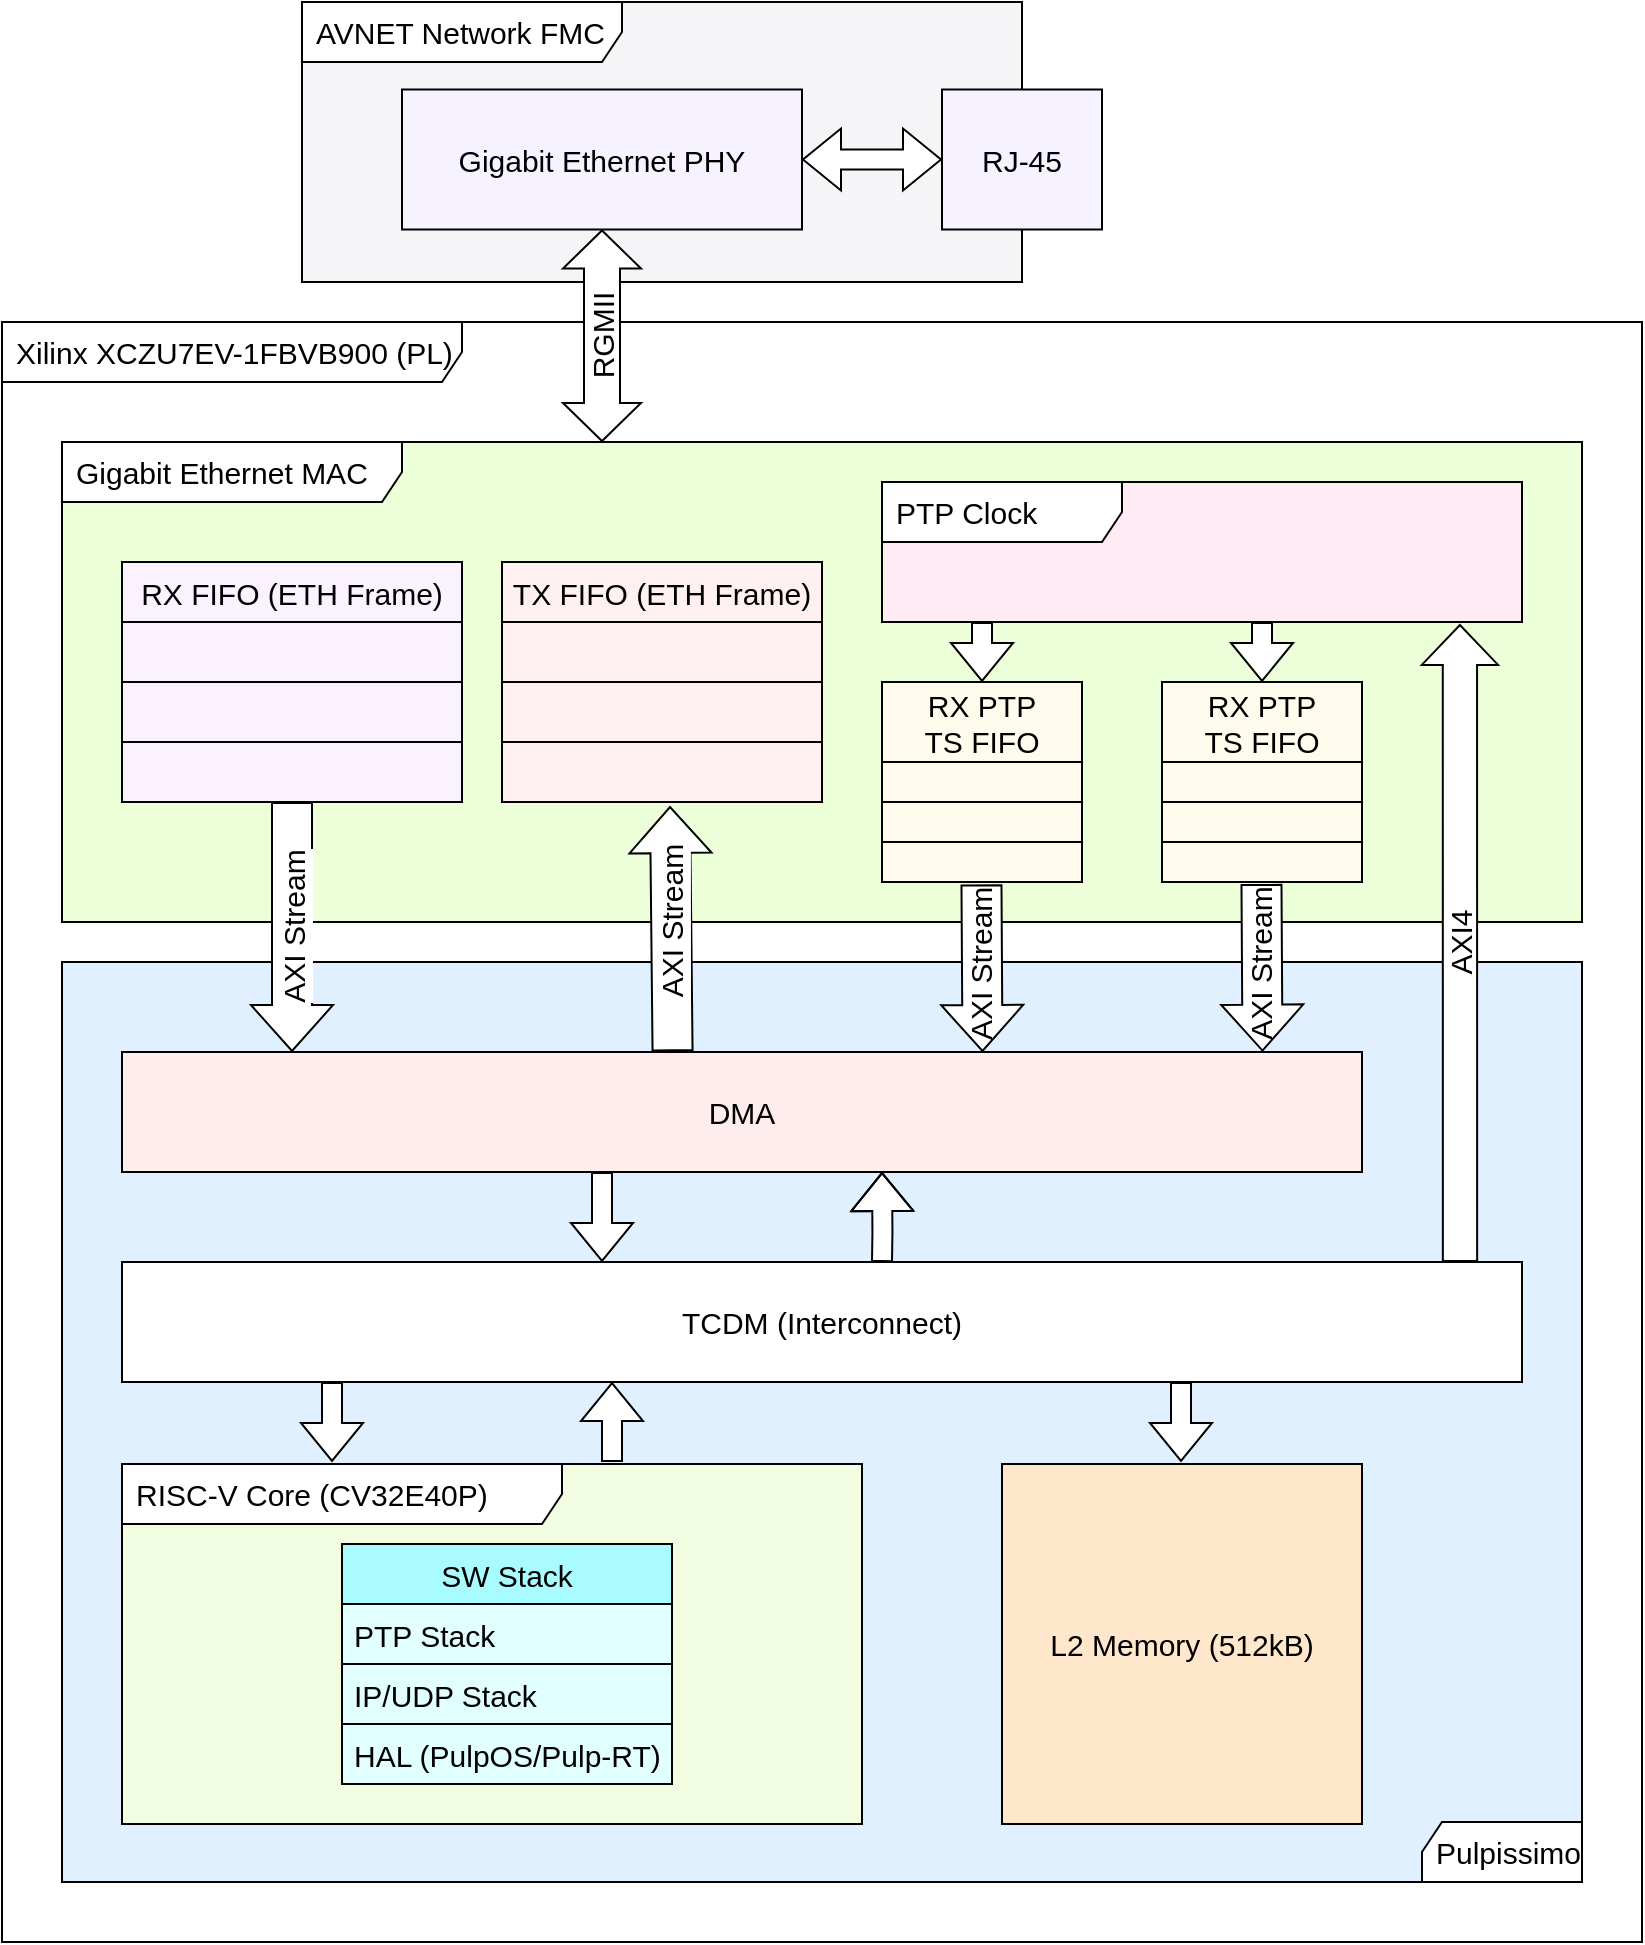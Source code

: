 <mxfile version="18.0.2" type="github">
  <diagram id="mLPpQYJzLz1xqzUndZVS" name="Page-1">
    <mxGraphModel dx="1673" dy="885" grid="1" gridSize="10" guides="1" tooltips="1" connect="1" arrows="1" fold="1" page="1" pageScale="1" pageWidth="827" pageHeight="1169" math="0" shadow="0">
      <root>
        <mxCell id="0" />
        <mxCell id="1" parent="0" />
        <mxCell id="8U_8XwLauRsZ4ZYQqi3w-3" value="Xilinx XCZU7EV-1FBVB900 (PL)" style="shape=umlFrame;whiteSpace=wrap;html=1;width=230;height=30;boundedLbl=1;verticalAlign=middle;align=left;spacingLeft=5;fillColor=default;swimlaneFillColor=#ffffff;fontSize=15;" parent="1" vertex="1">
          <mxGeometry x="50" y="220" width="820" height="810" as="geometry" />
        </mxCell>
        <mxCell id="9wRkoVYpAe7Pgj8xl5cS-29" value="Pulpissimo" style="shape=umlFrame;whiteSpace=wrap;html=1;width=80;height=30;boundedLbl=1;verticalAlign=middle;align=left;spacingLeft=5;fillColor=#FFFFFF;swimlaneFillColor=#E0F0FF;direction=west;fontSize=15;" parent="1" vertex="1">
          <mxGeometry x="80" y="540" width="760" height="460" as="geometry" />
        </mxCell>
        <mxCell id="8U_8XwLauRsZ4ZYQqi3w-2" value="&lt;div style=&quot;font-size: 15px;&quot;&gt;Gigabit Ethernet MAC&lt;/div&gt;" style="shape=umlFrame;whiteSpace=wrap;html=1;width=170;height=30;boundedLbl=1;verticalAlign=middle;align=left;spacingLeft=5;fillColor=#FFFFFF;swimlaneFillColor=#ECFFD9;fontSize=15;" parent="1" vertex="1">
          <mxGeometry x="80" y="280" width="760" height="240" as="geometry" />
        </mxCell>
        <mxCell id="9wRkoVYpAe7Pgj8xl5cS-7" value="" style="group;fillColor=none;fontSize=15;" parent="1" vertex="1" connectable="0">
          <mxGeometry x="200" y="60" width="400" height="140" as="geometry" />
        </mxCell>
        <mxCell id="9wRkoVYpAe7Pgj8xl5cS-1" value="AVNET Network FMC" style="shape=umlFrame;whiteSpace=wrap;html=1;width=160;height=30;boundedLbl=1;verticalAlign=middle;align=left;spacingLeft=5;fillColor=#FFFFFF;swimlaneFillColor=#F5F4F7;fontSize=15;" parent="9wRkoVYpAe7Pgj8xl5cS-7" vertex="1">
          <mxGeometry width="360" height="140" as="geometry" />
        </mxCell>
        <mxCell id="9wRkoVYpAe7Pgj8xl5cS-3" value="&lt;span style=&quot;font-size: 15px;&quot;&gt;RJ-45&lt;/span&gt;" style="rounded=0;whiteSpace=wrap;html=1;labelBackgroundColor=none;fillColor=#F7F2FF;fontSize=15;" parent="9wRkoVYpAe7Pgj8xl5cS-7" vertex="1">
          <mxGeometry x="320" y="43.75" width="80" height="70" as="geometry" />
        </mxCell>
        <mxCell id="9wRkoVYpAe7Pgj8xl5cS-4" value="Gigabit Ethernet PHY" style="rounded=0;whiteSpace=wrap;html=1;labelBackgroundColor=none;fillColor=#F7F2FF;fontSize=15;" parent="9wRkoVYpAe7Pgj8xl5cS-7" vertex="1">
          <mxGeometry x="50" y="43.75" width="200" height="70" as="geometry" />
        </mxCell>
        <mxCell id="9wRkoVYpAe7Pgj8xl5cS-6" value="" style="shape=flexArrow;endArrow=classic;startArrow=classic;html=1;rounded=0;fontColor=none;entryX=0;entryY=0.5;entryDx=0;entryDy=0;exitX=1;exitY=0.5;exitDx=0;exitDy=0;fillColor=default;fontSize=15;" parent="9wRkoVYpAe7Pgj8xl5cS-7" source="9wRkoVYpAe7Pgj8xl5cS-4" target="9wRkoVYpAe7Pgj8xl5cS-3" edge="1">
          <mxGeometry width="100" height="100" relative="1" as="geometry">
            <mxPoint x="200" y="131.25" as="sourcePoint" />
            <mxPoint x="300" y="43.75" as="targetPoint" />
          </mxGeometry>
        </mxCell>
        <mxCell id="9wRkoVYpAe7Pgj8xl5cS-8" value="RGMII" style="shape=flexArrow;endArrow=classic;startArrow=classic;html=1;rounded=0;fontColor=none;entryX=0.5;entryY=1;entryDx=0;entryDy=0;width=18;fillColor=#FFFFFF;labelBackgroundColor=none;horizontal=0;startSize=6;fontSize=15;" parent="1" target="9wRkoVYpAe7Pgj8xl5cS-4" edge="1">
          <mxGeometry width="100" height="100" relative="1" as="geometry">
            <mxPoint x="350" y="280" as="sourcePoint" />
            <mxPoint x="690" y="390" as="targetPoint" />
          </mxGeometry>
        </mxCell>
        <mxCell id="9wRkoVYpAe7Pgj8xl5cS-9" value="TX FIFO (ETH Frame)" style="swimlane;fontStyle=0;childLayout=stackLayout;horizontal=1;startSize=30;horizontalStack=0;resizeParent=1;resizeParentMax=0;resizeLast=0;collapsible=1;marginBottom=0;labelBackgroundColor=none;fontColor=none;fillColor=#FFF0F1;fontSize=15;" parent="1" vertex="1">
          <mxGeometry x="300" y="340" width="160" height="120" as="geometry" />
        </mxCell>
        <mxCell id="9wRkoVYpAe7Pgj8xl5cS-10" value="  " style="text;strokeColor=default;fillColor=#FFF0F1;align=left;verticalAlign=middle;spacingLeft=4;spacingRight=4;overflow=hidden;points=[[0,0.5],[1,0.5]];portConstraint=eastwest;rotatable=0;labelBackgroundColor=none;fontColor=none;labelBorderColor=none;fontSize=15;" parent="9wRkoVYpAe7Pgj8xl5cS-9" vertex="1">
          <mxGeometry y="30" width="160" height="30" as="geometry" />
        </mxCell>
        <mxCell id="9wRkoVYpAe7Pgj8xl5cS-11" value=" " style="text;strokeColor=default;fillColor=#FFF0F1;align=left;verticalAlign=middle;spacingLeft=4;spacingRight=4;overflow=hidden;points=[[0,0.5],[1,0.5]];portConstraint=eastwest;rotatable=0;labelBackgroundColor=none;fontColor=none;fontSize=15;" parent="9wRkoVYpAe7Pgj8xl5cS-9" vertex="1">
          <mxGeometry y="60" width="160" height="30" as="geometry" />
        </mxCell>
        <mxCell id="9wRkoVYpAe7Pgj8xl5cS-12" value=" " style="text;strokeColor=default;fillColor=#FFF0F1;align=left;verticalAlign=middle;spacingLeft=4;spacingRight=4;overflow=hidden;points=[[0,0.5],[1,0.5]];portConstraint=eastwest;rotatable=0;labelBackgroundColor=none;fontColor=none;fontSize=15;" parent="9wRkoVYpAe7Pgj8xl5cS-9" vertex="1">
          <mxGeometry y="90" width="160" height="30" as="geometry" />
        </mxCell>
        <mxCell id="9wRkoVYpAe7Pgj8xl5cS-14" value="RX FIFO (ETH Frame)" style="swimlane;fontStyle=0;childLayout=stackLayout;horizontal=1;startSize=30;horizontalStack=0;resizeParent=1;resizeParentMax=0;resizeLast=0;collapsible=1;marginBottom=0;labelBackgroundColor=none;fontColor=none;fillColor=#FAF2FF;fontSize=15;" parent="1" vertex="1">
          <mxGeometry x="110" y="340" width="170" height="120" as="geometry" />
        </mxCell>
        <mxCell id="9wRkoVYpAe7Pgj8xl5cS-15" value="  " style="text;strokeColor=default;fillColor=#FAF2FF;align=left;verticalAlign=middle;spacingLeft=4;spacingRight=4;overflow=hidden;points=[[0,0.5],[1,0.5]];portConstraint=eastwest;rotatable=0;labelBackgroundColor=none;fontColor=none;labelBorderColor=none;fontSize=15;" parent="9wRkoVYpAe7Pgj8xl5cS-14" vertex="1">
          <mxGeometry y="30" width="170" height="30" as="geometry" />
        </mxCell>
        <mxCell id="9wRkoVYpAe7Pgj8xl5cS-16" value=" " style="text;strokeColor=default;fillColor=#FAF2FF;align=left;verticalAlign=middle;spacingLeft=4;spacingRight=4;overflow=hidden;points=[[0,0.5],[1,0.5]];portConstraint=eastwest;rotatable=0;labelBackgroundColor=none;fontColor=none;fontSize=15;" parent="9wRkoVYpAe7Pgj8xl5cS-14" vertex="1">
          <mxGeometry y="60" width="170" height="30" as="geometry" />
        </mxCell>
        <mxCell id="9wRkoVYpAe7Pgj8xl5cS-17" value=" " style="text;strokeColor=default;fillColor=#FAF2FF;align=left;verticalAlign=middle;spacingLeft=4;spacingRight=4;overflow=hidden;points=[[0,0.5],[1,0.5]];portConstraint=eastwest;rotatable=0;labelBackgroundColor=none;fontColor=none;fontSize=15;" parent="9wRkoVYpAe7Pgj8xl5cS-14" vertex="1">
          <mxGeometry y="90" width="170" height="30" as="geometry" />
        </mxCell>
        <mxCell id="9wRkoVYpAe7Pgj8xl5cS-18" value="RX PTP &#xa;TS FIFO" style="swimlane;fontStyle=0;childLayout=stackLayout;horizontal=1;startSize=40;horizontalStack=0;resizeParent=1;resizeParentMax=0;resizeLast=0;collapsible=1;marginBottom=0;labelBackgroundColor=none;fontColor=none;fillColor=#FFFBED;fontSize=15;" parent="1" vertex="1">
          <mxGeometry x="490" y="400" width="100" height="100" as="geometry" />
        </mxCell>
        <mxCell id="9wRkoVYpAe7Pgj8xl5cS-19" value="  " style="text;strokeColor=default;fillColor=#FFFBED;align=left;verticalAlign=middle;spacingLeft=4;spacingRight=4;overflow=hidden;points=[[0,0.5],[1,0.5]];portConstraint=eastwest;rotatable=0;labelBackgroundColor=none;fontColor=none;labelBorderColor=none;fontSize=15;" parent="9wRkoVYpAe7Pgj8xl5cS-18" vertex="1">
          <mxGeometry y="40" width="100" height="20" as="geometry" />
        </mxCell>
        <mxCell id="9wRkoVYpAe7Pgj8xl5cS-20" value=" " style="text;strokeColor=default;fillColor=#FFFBED;align=left;verticalAlign=middle;spacingLeft=4;spacingRight=4;overflow=hidden;points=[[0,0.5],[1,0.5]];portConstraint=eastwest;rotatable=0;labelBackgroundColor=none;fontColor=none;fontSize=15;" parent="9wRkoVYpAe7Pgj8xl5cS-18" vertex="1">
          <mxGeometry y="60" width="100" height="20" as="geometry" />
        </mxCell>
        <mxCell id="9wRkoVYpAe7Pgj8xl5cS-21" value=" " style="text;strokeColor=default;fillColor=#FFFBED;align=left;verticalAlign=middle;spacingLeft=4;spacingRight=4;overflow=hidden;points=[[0,0.5],[1,0.5]];portConstraint=eastwest;rotatable=0;labelBackgroundColor=none;fontColor=none;fontSize=15;" parent="9wRkoVYpAe7Pgj8xl5cS-18" vertex="1">
          <mxGeometry y="80" width="100" height="20" as="geometry" />
        </mxCell>
        <mxCell id="9wRkoVYpAe7Pgj8xl5cS-26" value="PTP Clock" style="shape=umlFrame;whiteSpace=wrap;html=1;width=120;height=30;boundedLbl=1;verticalAlign=middle;align=left;spacingLeft=5;fillColor=#FFFFFF;swimlaneFillColor=#FFEBF4;fontSize=15;" parent="1" vertex="1">
          <mxGeometry x="490" y="300" width="320" height="70" as="geometry" />
        </mxCell>
        <mxCell id="9wRkoVYpAe7Pgj8xl5cS-30" value="DMA" style="rounded=0;whiteSpace=wrap;html=1;glass=0;labelBackgroundColor=none;labelBorderColor=none;fontColor=none;strokeColor=default;fillColor=#FFEDED;fontSize=15;" parent="1" vertex="1">
          <mxGeometry x="110" y="585" width="620" height="60" as="geometry" />
        </mxCell>
        <mxCell id="9wRkoVYpAe7Pgj8xl5cS-32" value="AXI Stream" style="shape=flexArrow;endArrow=classic;html=1;rounded=0;labelBackgroundColor=default;fontColor=none;fillColor=#FFFFFF;orthogonal=1;horizontal=0;width=20;endSize=7.33;fontSize=15;" parent="1" source="9wRkoVYpAe7Pgj8xl5cS-17" target="9wRkoVYpAe7Pgj8xl5cS-30" edge="1">
          <mxGeometry width="50" height="50" relative="1" as="geometry">
            <mxPoint x="360" y="600" as="sourcePoint" />
            <mxPoint x="165" y="560" as="targetPoint" />
          </mxGeometry>
        </mxCell>
        <mxCell id="9wRkoVYpAe7Pgj8xl5cS-37" value="TCDM (Interconnect)" style="rounded=0;whiteSpace=wrap;html=1;glass=0;labelBackgroundColor=none;labelBorderColor=none;fontColor=none;strokeColor=default;fillColor=#FFFFFF;fontSize=15;" parent="1" vertex="1">
          <mxGeometry x="110" y="690" width="700" height="60" as="geometry" />
        </mxCell>
        <mxCell id="9wRkoVYpAe7Pgj8xl5cS-38" value="L2 Memory (512kB)" style="whiteSpace=wrap;html=1;aspect=fixed;glass=0;labelBackgroundColor=none;labelBorderColor=none;fontColor=none;strokeColor=default;fillColor=#FFE7CC;gradientColor=none;fontSize=15;" parent="1" vertex="1">
          <mxGeometry x="550" y="791" width="180" height="180" as="geometry" />
        </mxCell>
        <mxCell id="9wRkoVYpAe7Pgj8xl5cS-39" value="" style="shape=flexArrow;endArrow=classic;html=1;rounded=0;labelBackgroundColor=none;fontColor=none;fillColor=#FFFFFF;orthogonal=1;fontSize=15;" parent="1" edge="1">
          <mxGeometry width="50" height="50" relative="1" as="geometry">
            <mxPoint x="350" y="645" as="sourcePoint" />
            <mxPoint x="350" y="690" as="targetPoint" />
          </mxGeometry>
        </mxCell>
        <mxCell id="9wRkoVYpAe7Pgj8xl5cS-40" value="" style="shape=flexArrow;endArrow=classic;html=1;rounded=0;labelBackgroundColor=none;fontColor=none;fillColor=#FFFFFF;entryX=0.569;entryY=1;entryDx=0;entryDy=0;entryPerimeter=0;fontSize=15;" parent="1" edge="1">
          <mxGeometry width="50" height="50" relative="1" as="geometry">
            <mxPoint x="490" y="690" as="sourcePoint" />
            <mxPoint x="490" y="645" as="targetPoint" />
            <Array as="points">
              <mxPoint x="490.22" y="675" />
            </Array>
          </mxGeometry>
        </mxCell>
        <mxCell id="9wRkoVYpAe7Pgj8xl5cS-44" value="RISC-V Core (CV32E40P)" style="shape=umlFrame;whiteSpace=wrap;html=1;width=220;height=30;boundedLbl=1;verticalAlign=middle;align=left;spacingLeft=5;fillColor=#FFFFFF;swimlaneFillColor=#F1FCE1;direction=east;fontSize=15;" parent="1" vertex="1">
          <mxGeometry x="110" y="791" width="370" height="180" as="geometry" />
        </mxCell>
        <mxCell id="9wRkoVYpAe7Pgj8xl5cS-49" value="RX PTP &#xa;TS FIFO" style="swimlane;fontStyle=0;childLayout=stackLayout;horizontal=1;startSize=40;horizontalStack=0;resizeParent=1;resizeParentMax=0;resizeLast=0;collapsible=1;marginBottom=0;labelBackgroundColor=none;fontColor=none;fillColor=#FFFBED;fontSize=15;" parent="1" vertex="1">
          <mxGeometry x="630" y="400" width="100" height="100" as="geometry" />
        </mxCell>
        <mxCell id="9wRkoVYpAe7Pgj8xl5cS-50" value="  " style="text;strokeColor=default;fillColor=#FFFBED;align=left;verticalAlign=middle;spacingLeft=4;spacingRight=4;overflow=hidden;points=[[0,0.5],[1,0.5]];portConstraint=eastwest;rotatable=0;labelBackgroundColor=none;fontColor=none;labelBorderColor=none;fontSize=15;" parent="9wRkoVYpAe7Pgj8xl5cS-49" vertex="1">
          <mxGeometry y="40" width="100" height="20" as="geometry" />
        </mxCell>
        <mxCell id="9wRkoVYpAe7Pgj8xl5cS-51" value=" " style="text;strokeColor=default;fillColor=#FFFBED;align=left;verticalAlign=middle;spacingLeft=4;spacingRight=4;overflow=hidden;points=[[0,0.5],[1,0.5]];portConstraint=eastwest;rotatable=0;labelBackgroundColor=none;fontColor=none;fontSize=15;" parent="9wRkoVYpAe7Pgj8xl5cS-49" vertex="1">
          <mxGeometry y="60" width="100" height="20" as="geometry" />
        </mxCell>
        <mxCell id="9wRkoVYpAe7Pgj8xl5cS-52" value=" " style="text;strokeColor=default;fillColor=#FFFBED;align=left;verticalAlign=middle;spacingLeft=4;spacingRight=4;overflow=hidden;points=[[0,0.5],[1,0.5]];portConstraint=eastwest;rotatable=0;labelBackgroundColor=none;fontColor=none;fontSize=15;" parent="9wRkoVYpAe7Pgj8xl5cS-49" vertex="1">
          <mxGeometry y="80" width="100" height="20" as="geometry" />
        </mxCell>
        <mxCell id="NilRoUXq7cAJDMya43DC-1" value="AXI Stream" style="shape=flexArrow;endArrow=classic;html=1;rounded=0;labelBackgroundColor=none;fontColor=none;fillColor=#FFFFFF;orthogonal=1;horizontal=0;width=20;endSize=7.33;fontSize=15;exitX=0.51;exitY=1;exitDx=0;exitDy=0;exitPerimeter=0;entryX=0.696;entryY=-0.02;entryDx=0;entryDy=0;entryPerimeter=0;" parent="9wRkoVYpAe7Pgj8xl5cS-49" edge="1">
          <mxGeometry x="-0.045" y="-1" width="50" height="50" relative="1" as="geometry">
            <mxPoint x="49.74" y="101" as="sourcePoint" />
            <mxPoint x="50.26" y="184.8" as="targetPoint" />
            <mxPoint as="offset" />
          </mxGeometry>
        </mxCell>
        <mxCell id="9wRkoVYpAe7Pgj8xl5cS-54" value="" style="shape=flexArrow;endArrow=classic;html=1;rounded=0;labelBackgroundColor=none;fontColor=none;fillColor=#FFFFFF;entryX=0.5;entryY=0;entryDx=0;entryDy=0;orthogonal=1;fontSize=15;" parent="1" source="9wRkoVYpAe7Pgj8xl5cS-26" target="9wRkoVYpAe7Pgj8xl5cS-18" edge="1">
          <mxGeometry width="50" height="50" relative="1" as="geometry">
            <mxPoint x="530" y="390" as="sourcePoint" />
            <mxPoint x="310" y="550" as="targetPoint" />
          </mxGeometry>
        </mxCell>
        <mxCell id="9wRkoVYpAe7Pgj8xl5cS-56" value="" style="shape=flexArrow;endArrow=classic;html=1;rounded=0;labelBackgroundColor=none;fontColor=none;fillColor=#FFFFFF;orthogonal=1;fontSize=15;entryX=0.5;entryY=0;entryDx=0;entryDy=0;" parent="1" source="9wRkoVYpAe7Pgj8xl5cS-26" target="9wRkoVYpAe7Pgj8xl5cS-49" edge="1">
          <mxGeometry width="50" height="50" relative="1" as="geometry">
            <mxPoint x="679.76" y="390" as="sourcePoint" />
            <mxPoint x="680" y="410" as="targetPoint" />
          </mxGeometry>
        </mxCell>
        <mxCell id="9wRkoVYpAe7Pgj8xl5cS-62" value="" style="shape=flexArrow;endArrow=classic;html=1;rounded=0;labelBackgroundColor=none;fontColor=none;fillColor=#FFFFFF;orthogonal=1;fontSize=15;" parent="1" edge="1">
          <mxGeometry width="50" height="50" relative="1" as="geometry">
            <mxPoint x="215" y="750" as="sourcePoint" />
            <mxPoint x="215" y="790" as="targetPoint" />
          </mxGeometry>
        </mxCell>
        <mxCell id="9wRkoVYpAe7Pgj8xl5cS-64" value="" style="shape=flexArrow;endArrow=classic;html=1;rounded=0;labelBackgroundColor=none;fontColor=none;fillColor=#FFFFFF;fontSize=15;" parent="1" edge="1">
          <mxGeometry width="50" height="50" relative="1" as="geometry">
            <mxPoint x="355" y="790" as="sourcePoint" />
            <mxPoint x="355" y="750" as="targetPoint" />
          </mxGeometry>
        </mxCell>
        <mxCell id="9wRkoVYpAe7Pgj8xl5cS-66" value="" style="shape=flexArrow;endArrow=classic;html=1;rounded=0;labelBackgroundColor=none;fontColor=none;fillColor=#FFFFFF;orthogonal=1;fontSize=15;" parent="1" edge="1">
          <mxGeometry width="50" height="50" relative="1" as="geometry">
            <mxPoint x="639.5" y="750" as="sourcePoint" />
            <mxPoint x="639.5" y="790" as="targetPoint" />
          </mxGeometry>
        </mxCell>
        <mxCell id="9wRkoVYpAe7Pgj8xl5cS-68" value="SW Stack" style="swimlane;fontStyle=0;childLayout=stackLayout;horizontal=1;startSize=30;horizontalStack=0;resizeParent=1;resizeParentMax=0;resizeLast=0;collapsible=1;marginBottom=0;glass=0;labelBackgroundColor=none;labelBorderColor=none;fontColor=none;strokeColor=default;fillColor=#A8FCFF;gradientColor=none;fontSize=15;" parent="1" vertex="1">
          <mxGeometry x="220" y="831" width="165" height="120" as="geometry" />
        </mxCell>
        <mxCell id="9wRkoVYpAe7Pgj8xl5cS-69" value="PTP Stack" style="text;strokeColor=default;fillColor=#E0FFFE;align=left;verticalAlign=middle;spacingLeft=4;spacingRight=4;overflow=hidden;points=[[0,0.5],[1,0.5]];portConstraint=eastwest;rotatable=0;glass=0;labelBackgroundColor=none;labelBorderColor=none;fontColor=none;fontSize=15;" parent="9wRkoVYpAe7Pgj8xl5cS-68" vertex="1">
          <mxGeometry y="30" width="165" height="30" as="geometry" />
        </mxCell>
        <mxCell id="9wRkoVYpAe7Pgj8xl5cS-70" value="IP/UDP Stack" style="text;strokeColor=default;fillColor=#E0FFFE;align=left;verticalAlign=middle;spacingLeft=4;spacingRight=4;overflow=hidden;points=[[0,0.5],[1,0.5]];portConstraint=eastwest;rotatable=0;glass=0;labelBackgroundColor=none;labelBorderColor=none;fontColor=none;fontSize=15;" parent="9wRkoVYpAe7Pgj8xl5cS-68" vertex="1">
          <mxGeometry y="60" width="165" height="30" as="geometry" />
        </mxCell>
        <mxCell id="9wRkoVYpAe7Pgj8xl5cS-71" value="HAL (PulpOS/Pulp-RT)" style="text;strokeColor=default;fillColor=#E0FFFE;align=left;verticalAlign=middle;spacingLeft=4;spacingRight=4;overflow=hidden;points=[[0,0.5],[1,0.5]];portConstraint=eastwest;rotatable=0;glass=0;labelBackgroundColor=none;labelBorderColor=none;fontColor=none;fontSize=15;" parent="9wRkoVYpAe7Pgj8xl5cS-68" vertex="1">
          <mxGeometry y="90" width="165" height="30" as="geometry" />
        </mxCell>
        <mxCell id="0bZ0CAgHgtpychcCBRZJ-1" value="AXI Stream" style="shape=flexArrow;endArrow=classic;html=1;rounded=0;labelBackgroundColor=default;fontColor=none;fillColor=#FFFFFF;orthogonal=1;horizontal=0;width=20;endSize=7.33;startArrow=none;fontSize=15;entryX=0.525;entryY=1.067;entryDx=0;entryDy=0;entryPerimeter=0;exitX=0.444;exitY=-0.006;exitDx=0;exitDy=0;exitPerimeter=0;" parent="1" edge="1" target="9wRkoVYpAe7Pgj8xl5cS-12" source="9wRkoVYpAe7Pgj8xl5cS-30">
          <mxGeometry x="0.048" width="50" height="50" relative="1" as="geometry">
            <mxPoint x="369.58" y="585" as="sourcePoint" />
            <mxPoint x="369.58" y="480" as="targetPoint" />
            <mxPoint as="offset" />
          </mxGeometry>
        </mxCell>
        <mxCell id="dMiMLzUYuEcjHtfRN7Cz-6" value="" style="shape=flexArrow;endArrow=classic;html=1;rounded=0;labelBackgroundColor=none;fontColor=none;fillColor=#FFFFFF;fontSize=15;entryX=0.903;entryY=1.014;entryDx=0;entryDy=0;entryPerimeter=0;width=17.143;endSize=6.32;" parent="1" target="9wRkoVYpAe7Pgj8xl5cS-26" edge="1">
          <mxGeometry width="50" height="50" relative="1" as="geometry">
            <mxPoint x="779" y="690" as="sourcePoint" />
            <mxPoint x="780" y="610" as="targetPoint" />
          </mxGeometry>
        </mxCell>
        <mxCell id="dMiMLzUYuEcjHtfRN7Cz-8" value="AXI4" style="edgeLabel;html=1;align=center;verticalAlign=middle;resizable=0;points=[];fontSize=15;rotation=270;labelBackgroundColor=none;" parent="dMiMLzUYuEcjHtfRN7Cz-6" vertex="1" connectable="0">
          <mxGeometry x="-0.164" relative="1" as="geometry">
            <mxPoint y="-26" as="offset" />
          </mxGeometry>
        </mxCell>
        <mxCell id="NilRoUXq7cAJDMya43DC-3" value="AXI Stream" style="shape=flexArrow;endArrow=classic;html=1;rounded=0;labelBackgroundColor=none;fontColor=none;fillColor=default;orthogonal=1;horizontal=0;width=20;endSize=7.33;fontSize=15;exitX=0.51;exitY=1;exitDx=0;exitDy=0;exitPerimeter=0;entryX=0.696;entryY=-0.02;entryDx=0;entryDy=0;entryPerimeter=0;" parent="1" edge="1">
          <mxGeometry x="-0.045" y="-1" width="50" height="50" relative="1" as="geometry">
            <mxPoint x="539.74" y="501.2" as="sourcePoint" />
            <mxPoint x="540.26" y="585" as="targetPoint" />
            <mxPoint as="offset" />
          </mxGeometry>
        </mxCell>
      </root>
    </mxGraphModel>
  </diagram>
</mxfile>
